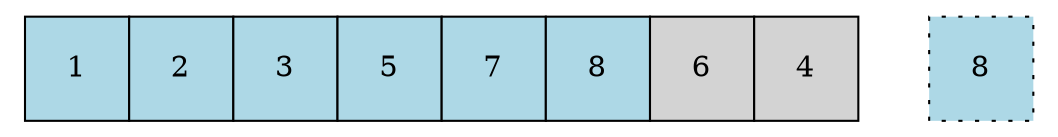 digraph G
{
    node1
        [
        shape = none
            label = <<table border="0" cellspacing="0">
            <tr>
            <td port="port0" width="50" height="50" bgcolor="lightblue" border="1">1</td>
            <td port="port1" width="50" height="50" bgcolor="lightblue" border="1">2</td>
            <td port="port2" width="50" height="50" bgcolor="lightblue" border="1">3</td>
            <td port="port3" width="50" height="50" bgcolor="lightblue" border="1">5</td>
            <td port="port4" width="50" height="50" bgcolor="lightblue" border="1">7</td>
            <td port="port5" width="50" height="50" bgcolor="lightblue" border="1">8</td>
            <td port="port6" width="50" height="50" bgcolor="lightgray" border="1">6</td>
            <td port="port7" width="50" height="50" bgcolor="lightgray" border="1">4</td>
            </tr>
            </table>>
        ]
    node2
    [
        shape = none
        label = <<table border="0" cellspacing="0">
                    <tr><td port="data" style="dotted" width="50" height="50"
                    bgcolor="lightblue" border="1"> 8 </td></tr>
                </table>>
    ]
}
